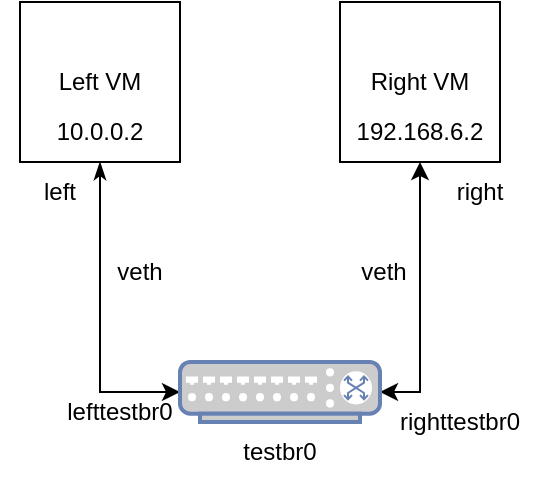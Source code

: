 <mxfile>
    <diagram name="Page-1" id="Ht2n6xQlcjY3Ak6ic0hN">
        <mxGraphModel dx="1568" dy="1165" grid="1" gridSize="10" guides="1" tooltips="1" connect="1" arrows="1" fold="1" page="1" pageScale="1" pageWidth="850" pageHeight="1100" math="0" shadow="0">
            <root>
                <mxCell id="0"/>
                <mxCell id="1" parent="0"/>
                <mxCell id="r4nOXz8cgClrwJKw3QsE-5" style="edgeStyle=orthogonalEdgeStyle;rounded=0;orthogonalLoop=1;jettySize=auto;html=1;entryX=0;entryY=0.5;entryDx=0;entryDy=0;entryPerimeter=0;startArrow=classicThin;startFill=1;" parent="1" source="r4nOXz8cgClrwJKw3QsE-1" target="r4nOXz8cgClrwJKw3QsE-3" edge="1">
                    <mxGeometry relative="1" as="geometry"/>
                </mxCell>
                <mxCell id="r4nOXz8cgClrwJKw3QsE-1" value="Left VM" style="whiteSpace=wrap;html=1;aspect=fixed;" parent="1" vertex="1">
                    <mxGeometry x="120" y="210" width="80" height="80" as="geometry"/>
                </mxCell>
                <mxCell id="r4nOXz8cgClrwJKw3QsE-6" style="edgeStyle=orthogonalEdgeStyle;rounded=0;orthogonalLoop=1;jettySize=auto;html=1;entryX=1;entryY=0.5;entryDx=0;entryDy=0;entryPerimeter=0;startArrow=classic;startFill=1;" parent="1" source="r4nOXz8cgClrwJKw3QsE-2" target="r4nOXz8cgClrwJKw3QsE-3" edge="1">
                    <mxGeometry relative="1" as="geometry"/>
                </mxCell>
                <mxCell id="r4nOXz8cgClrwJKw3QsE-2" value="Right VM" style="whiteSpace=wrap;html=1;aspect=fixed;" parent="1" vertex="1">
                    <mxGeometry x="280" y="210" width="80" height="80" as="geometry"/>
                </mxCell>
                <mxCell id="r4nOXz8cgClrwJKw3QsE-3" value="" style="fontColor=#0066CC;verticalAlign=top;verticalLabelPosition=bottom;labelPosition=center;align=center;html=1;outlineConnect=0;fillColor=#CCCCCC;strokeColor=#6881B3;gradientColor=none;gradientDirection=north;strokeWidth=2;shape=mxgraph.networks.switch;" parent="1" vertex="1">
                    <mxGeometry x="200" y="390" width="100" height="30" as="geometry"/>
                </mxCell>
                <mxCell id="r4nOXz8cgClrwJKw3QsE-8" value="veth" style="text;html=1;strokeColor=none;fillColor=none;align=center;verticalAlign=middle;whiteSpace=wrap;rounded=0;" parent="1" vertex="1">
                    <mxGeometry x="150" y="330" width="60" height="30" as="geometry"/>
                </mxCell>
                <mxCell id="r4nOXz8cgClrwJKw3QsE-9" value="veth" style="text;html=1;strokeColor=none;fillColor=none;align=center;verticalAlign=middle;whiteSpace=wrap;rounded=0;" parent="1" vertex="1">
                    <mxGeometry x="272" y="330" width="60" height="30" as="geometry"/>
                </mxCell>
                <mxCell id="r4nOXz8cgClrwJKw3QsE-11" value="testbr0" style="text;html=1;strokeColor=none;fillColor=none;align=center;verticalAlign=middle;whiteSpace=wrap;rounded=0;" parent="1" vertex="1">
                    <mxGeometry x="220" y="420" width="60" height="30" as="geometry"/>
                </mxCell>
                <mxCell id="r4nOXz8cgClrwJKw3QsE-12" value="left" style="text;html=1;strokeColor=none;fillColor=none;align=center;verticalAlign=middle;whiteSpace=wrap;rounded=0;" parent="1" vertex="1">
                    <mxGeometry x="110" y="290" width="60" height="30" as="geometry"/>
                </mxCell>
                <mxCell id="r4nOXz8cgClrwJKw3QsE-13" value="lefttestbr0" style="text;html=1;strokeColor=none;fillColor=none;align=center;verticalAlign=middle;whiteSpace=wrap;rounded=0;" parent="1" vertex="1">
                    <mxGeometry x="140" y="400" width="60" height="30" as="geometry"/>
                </mxCell>
                <mxCell id="r4nOXz8cgClrwJKw3QsE-14" value="righttestbr0" style="text;html=1;strokeColor=none;fillColor=none;align=center;verticalAlign=middle;whiteSpace=wrap;rounded=0;" parent="1" vertex="1">
                    <mxGeometry x="310" y="400" width="60" height="40" as="geometry"/>
                </mxCell>
                <mxCell id="r4nOXz8cgClrwJKw3QsE-15" value="right" style="text;html=1;strokeColor=none;fillColor=none;align=center;verticalAlign=middle;whiteSpace=wrap;rounded=0;" parent="1" vertex="1">
                    <mxGeometry x="320" y="290" width="60" height="30" as="geometry"/>
                </mxCell>
                <mxCell id="2" value="10.0.0.2" style="text;html=1;strokeColor=none;fillColor=none;align=center;verticalAlign=middle;whiteSpace=wrap;rounded=0;" vertex="1" parent="1">
                    <mxGeometry x="130" y="260" width="60" height="30" as="geometry"/>
                </mxCell>
                <mxCell id="3" value="192.168.6.2" style="text;html=1;strokeColor=none;fillColor=none;align=center;verticalAlign=middle;whiteSpace=wrap;rounded=0;" vertex="1" parent="1">
                    <mxGeometry x="290" y="260" width="60" height="30" as="geometry"/>
                </mxCell>
            </root>
        </mxGraphModel>
    </diagram>
</mxfile>